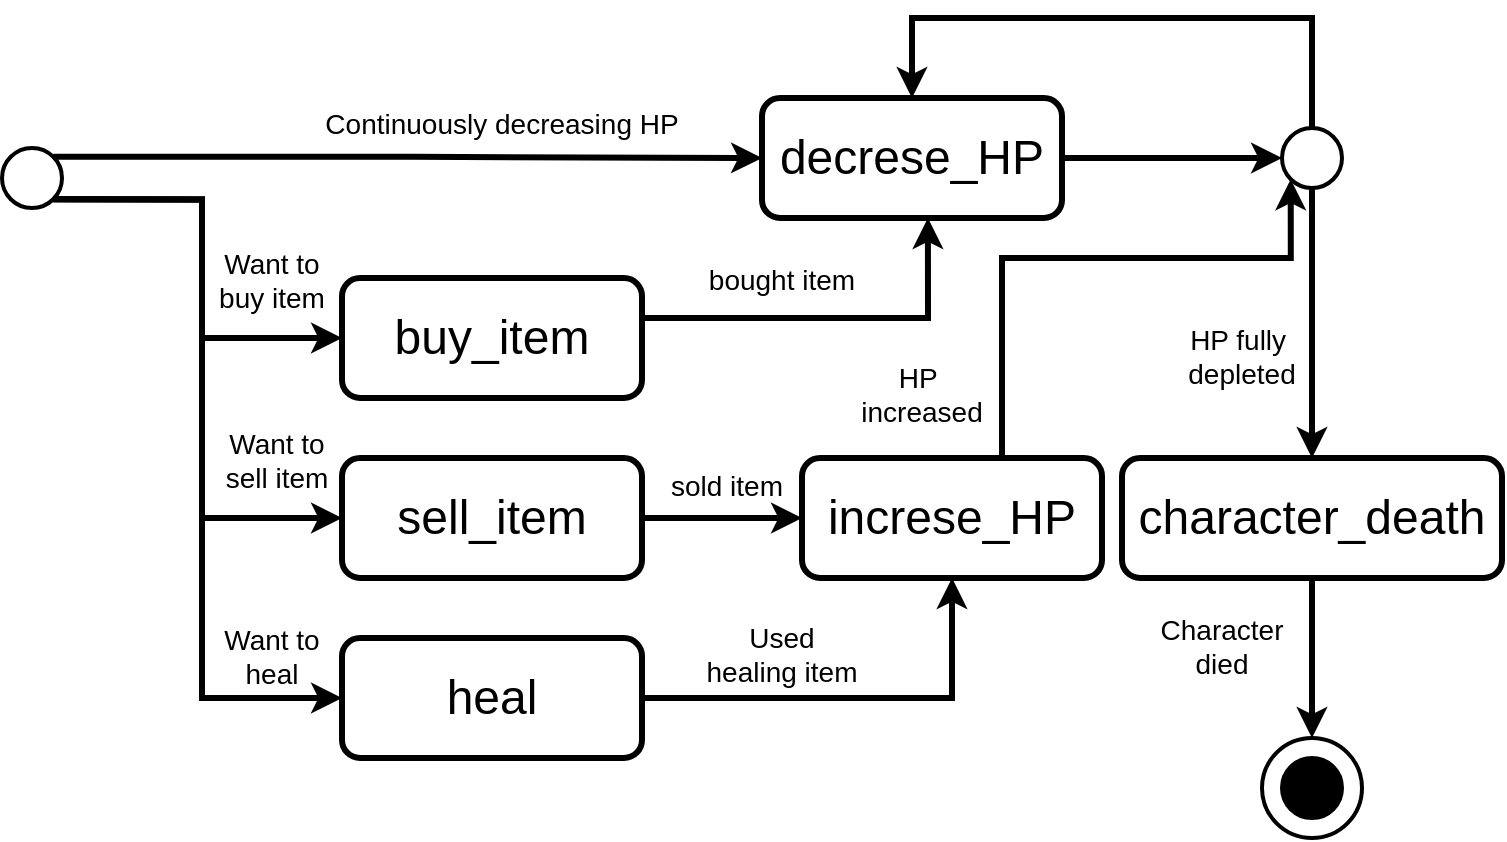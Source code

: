<mxfile version="17.0.0" type="github">
  <diagram id="ZRN7CmYmawFdVtozykcS" name="Page-1">
    <mxGraphModel dx="1422" dy="1805" grid="1" gridSize="10" guides="1" tooltips="1" connect="1" arrows="1" fold="1" page="1" pageScale="1" pageWidth="850" pageHeight="1100" math="0" shadow="0">
      <root>
        <mxCell id="0" />
        <mxCell id="1" parent="0" />
        <mxCell id="N--YdgX6oC7Mbpfn2w94-1" style="edgeStyle=orthogonalEdgeStyle;rounded=0;orthogonalLoop=1;jettySize=auto;html=1;exitX=0.855;exitY=0.145;exitDx=0;exitDy=0;exitPerimeter=0;entryX=0;entryY=0.5;entryDx=0;entryDy=0;fontSize=24;strokeWidth=3;" parent="1" source="N--YdgX6oC7Mbpfn2w94-3" target="N--YdgX6oC7Mbpfn2w94-7" edge="1">
          <mxGeometry relative="1" as="geometry" />
        </mxCell>
        <mxCell id="N--YdgX6oC7Mbpfn2w94-2" style="edgeStyle=orthogonalEdgeStyle;rounded=0;orthogonalLoop=1;jettySize=auto;html=1;exitX=0.855;exitY=0.855;exitDx=0;exitDy=0;exitPerimeter=0;fontSize=24;strokeWidth=3;entryX=0;entryY=0.5;entryDx=0;entryDy=0;" parent="1" source="N--YdgX6oC7Mbpfn2w94-3" target="bcmN86p39Nq4bRaHskO_-3" edge="1">
          <mxGeometry relative="1" as="geometry">
            <mxPoint x="260" y="90" as="targetPoint" />
          </mxGeometry>
        </mxCell>
        <mxCell id="N--YdgX6oC7Mbpfn2w94-3" value="" style="strokeWidth=2;html=1;shape=mxgraph.flowchart.start_2;whiteSpace=wrap;" parent="1" vertex="1">
          <mxGeometry x="10" y="35" width="30" height="30" as="geometry" />
        </mxCell>
        <mxCell id="N--YdgX6oC7Mbpfn2w94-4" value="" style="strokeWidth=2;html=1;shape=mxgraph.flowchart.start_2;whiteSpace=wrap;" parent="1" vertex="1">
          <mxGeometry x="640" y="330" width="50" height="50" as="geometry" />
        </mxCell>
        <mxCell id="N--YdgX6oC7Mbpfn2w94-5" value="" style="strokeWidth=2;html=1;shape=mxgraph.flowchart.start_2;whiteSpace=wrap;fillColor=#000000;" parent="1" vertex="1">
          <mxGeometry x="650" y="340" width="30" height="30" as="geometry" />
        </mxCell>
        <mxCell id="N--YdgX6oC7Mbpfn2w94-6" style="edgeStyle=orthogonalEdgeStyle;rounded=0;orthogonalLoop=1;jettySize=auto;html=1;exitX=1;exitY=0.5;exitDx=0;exitDy=0;entryX=0;entryY=0.5;entryDx=0;entryDy=0;fontSize=24;strokeWidth=3;entryPerimeter=0;" parent="1" source="N--YdgX6oC7Mbpfn2w94-7" target="N--YdgX6oC7Mbpfn2w94-16" edge="1">
          <mxGeometry relative="1" as="geometry">
            <mxPoint x="530" y="40" as="targetPoint" />
          </mxGeometry>
        </mxCell>
        <mxCell id="N--YdgX6oC7Mbpfn2w94-7" value="&lt;div&gt;&lt;span style=&quot;font-size: 24px&quot;&gt;decrese_HP&lt;/span&gt;&lt;/div&gt;" style="rounded=1;whiteSpace=wrap;html=1;fillColor=#FFFFFF;strokeWidth=3;" parent="1" vertex="1">
          <mxGeometry x="390" y="10" width="150" height="60" as="geometry" />
        </mxCell>
        <mxCell id="bcmN86p39Nq4bRaHskO_-1" style="edgeStyle=orthogonalEdgeStyle;rounded=0;orthogonalLoop=1;jettySize=auto;html=1;entryX=0.5;entryY=0;entryDx=0;entryDy=0;strokeWidth=3;exitX=0.5;exitY=0.167;exitDx=0;exitDy=0;exitPerimeter=0;" parent="1" source="N--YdgX6oC7Mbpfn2w94-16" target="N--YdgX6oC7Mbpfn2w94-7" edge="1">
          <mxGeometry relative="1" as="geometry">
            <Array as="points">
              <mxPoint x="665" y="-30" />
              <mxPoint x="465" y="-30" />
            </Array>
          </mxGeometry>
        </mxCell>
        <mxCell id="bcmN86p39Nq4bRaHskO_-10" style="edgeStyle=orthogonalEdgeStyle;rounded=0;orthogonalLoop=1;jettySize=auto;html=1;entryX=0.5;entryY=0;entryDx=0;entryDy=0;strokeWidth=3;" parent="1" source="N--YdgX6oC7Mbpfn2w94-16" target="bcmN86p39Nq4bRaHskO_-9" edge="1">
          <mxGeometry relative="1" as="geometry" />
        </mxCell>
        <mxCell id="N--YdgX6oC7Mbpfn2w94-16" value="" style="strokeWidth=2;html=1;shape=mxgraph.flowchart.start_2;whiteSpace=wrap;" parent="1" vertex="1">
          <mxGeometry x="650" y="25" width="30" height="30" as="geometry" />
        </mxCell>
        <mxCell id="bcmN86p39Nq4bRaHskO_-8" style="edgeStyle=orthogonalEdgeStyle;rounded=0;orthogonalLoop=1;jettySize=auto;html=1;entryX=0.553;entryY=1;entryDx=0;entryDy=0;entryPerimeter=0;strokeWidth=3;" parent="1" source="bcmN86p39Nq4bRaHskO_-3" target="N--YdgX6oC7Mbpfn2w94-7" edge="1">
          <mxGeometry relative="1" as="geometry">
            <Array as="points">
              <mxPoint x="473" y="120" />
            </Array>
          </mxGeometry>
        </mxCell>
        <mxCell id="bcmN86p39Nq4bRaHskO_-3" value="&lt;span style=&quot;font-size: 24px&quot;&gt;buy_item&lt;/span&gt;" style="rounded=1;whiteSpace=wrap;html=1;fillColor=#FFFFFF;strokeWidth=3;" parent="1" vertex="1">
          <mxGeometry x="180" y="100" width="150" height="60" as="geometry" />
        </mxCell>
        <mxCell id="bcmN86p39Nq4bRaHskO_-18" style="edgeStyle=orthogonalEdgeStyle;rounded=0;orthogonalLoop=1;jettySize=auto;html=1;entryX=0;entryY=0.5;entryDx=0;entryDy=0;strokeWidth=3;" parent="1" source="bcmN86p39Nq4bRaHskO_-4" target="bcmN86p39Nq4bRaHskO_-16" edge="1">
          <mxGeometry relative="1" as="geometry" />
        </mxCell>
        <mxCell id="bcmN86p39Nq4bRaHskO_-4" value="&lt;span style=&quot;font-size: 24px&quot;&gt;sell_item&lt;/span&gt;" style="rounded=1;whiteSpace=wrap;html=1;fillColor=#FFFFFF;strokeWidth=3;" parent="1" vertex="1">
          <mxGeometry x="180" y="190" width="150" height="60" as="geometry" />
        </mxCell>
        <mxCell id="bcmN86p39Nq4bRaHskO_-6" style="edgeStyle=orthogonalEdgeStyle;rounded=0;orthogonalLoop=1;jettySize=auto;html=1;exitX=0.855;exitY=0.855;exitDx=0;exitDy=0;exitPerimeter=0;fontSize=24;strokeWidth=3;entryX=0;entryY=0.5;entryDx=0;entryDy=0;" parent="1" source="N--YdgX6oC7Mbpfn2w94-3" target="bcmN86p39Nq4bRaHskO_-4" edge="1">
          <mxGeometry relative="1" as="geometry">
            <mxPoint x="70" y="170" as="sourcePoint" />
            <mxPoint x="214.35" y="239.35" as="targetPoint" />
            <Array as="points">
              <mxPoint x="110" y="61" />
              <mxPoint x="110" y="220" />
            </Array>
          </mxGeometry>
        </mxCell>
        <mxCell id="bcmN86p39Nq4bRaHskO_-11" style="edgeStyle=orthogonalEdgeStyle;rounded=0;orthogonalLoop=1;jettySize=auto;html=1;entryX=0.5;entryY=0;entryDx=0;entryDy=0;entryPerimeter=0;strokeWidth=3;" parent="1" source="bcmN86p39Nq4bRaHskO_-9" target="N--YdgX6oC7Mbpfn2w94-4" edge="1">
          <mxGeometry relative="1" as="geometry" />
        </mxCell>
        <mxCell id="bcmN86p39Nq4bRaHskO_-9" value="&lt;span style=&quot;font-size: 24px&quot;&gt;character_death&lt;/span&gt;" style="rounded=1;whiteSpace=wrap;html=1;fillColor=#FFFFFF;strokeWidth=3;" parent="1" vertex="1">
          <mxGeometry x="570" y="190" width="190" height="60" as="geometry" />
        </mxCell>
        <mxCell id="bcmN86p39Nq4bRaHskO_-17" style="edgeStyle=orthogonalEdgeStyle;rounded=0;orthogonalLoop=1;jettySize=auto;html=1;entryX=0.5;entryY=1;entryDx=0;entryDy=0;strokeWidth=3;" parent="1" source="bcmN86p39Nq4bRaHskO_-12" target="bcmN86p39Nq4bRaHskO_-16" edge="1">
          <mxGeometry relative="1" as="geometry" />
        </mxCell>
        <mxCell id="bcmN86p39Nq4bRaHskO_-12" value="&lt;span style=&quot;font-size: 24px&quot;&gt;heal&lt;/span&gt;" style="rounded=1;whiteSpace=wrap;html=1;fillColor=#FFFFFF;strokeWidth=3;" parent="1" vertex="1">
          <mxGeometry x="180" y="280" width="150" height="60" as="geometry" />
        </mxCell>
        <mxCell id="bcmN86p39Nq4bRaHskO_-15" style="edgeStyle=orthogonalEdgeStyle;rounded=0;orthogonalLoop=1;jettySize=auto;html=1;exitX=0.855;exitY=0.855;exitDx=0;exitDy=0;exitPerimeter=0;fontSize=24;strokeWidth=3;entryX=0;entryY=0.5;entryDx=0;entryDy=0;" parent="1" source="N--YdgX6oC7Mbpfn2w94-3" target="bcmN86p39Nq4bRaHskO_-12" edge="1">
          <mxGeometry relative="1" as="geometry">
            <mxPoint x="90" y="290" as="sourcePoint" />
            <mxPoint x="234.35" y="449.35" as="targetPoint" />
            <Array as="points">
              <mxPoint x="110" y="61" />
              <mxPoint x="110" y="310" />
            </Array>
          </mxGeometry>
        </mxCell>
        <mxCell id="bcmN86p39Nq4bRaHskO_-20" style="edgeStyle=orthogonalEdgeStyle;rounded=0;orthogonalLoop=1;jettySize=auto;html=1;entryX=0.145;entryY=0.855;entryDx=0;entryDy=0;entryPerimeter=0;strokeWidth=3;" parent="1" source="bcmN86p39Nq4bRaHskO_-16" target="N--YdgX6oC7Mbpfn2w94-16" edge="1">
          <mxGeometry relative="1" as="geometry">
            <Array as="points">
              <mxPoint x="510" y="90" />
              <mxPoint x="654" y="90" />
            </Array>
          </mxGeometry>
        </mxCell>
        <mxCell id="bcmN86p39Nq4bRaHskO_-16" value="&lt;div&gt;&lt;span style=&quot;font-size: 24px&quot;&gt;increse_HP&lt;/span&gt;&lt;/div&gt;" style="rounded=1;whiteSpace=wrap;html=1;fillColor=#FFFFFF;strokeWidth=3;" parent="1" vertex="1">
          <mxGeometry x="410" y="190" width="150" height="60" as="geometry" />
        </mxCell>
        <mxCell id="pg5D6NtmL3ZLwmThI1Kp-1" value="&lt;span style=&quot;font-size: 14px&quot;&gt;Continuously decreasing&amp;nbsp;HP&lt;/span&gt;" style="text;html=1;strokeColor=none;fillColor=none;align=center;verticalAlign=middle;whiteSpace=wrap;rounded=0;" vertex="1" parent="1">
          <mxGeometry x="170" y="10" width="180" height="25" as="geometry" />
        </mxCell>
        <mxCell id="pg5D6NtmL3ZLwmThI1Kp-2" value="&lt;span style=&quot;font-size: 14px&quot;&gt;HP fully&amp;nbsp;&lt;br&gt;&lt;/span&gt;&lt;span style=&quot;font-size: 14px&quot;&gt;depleted&lt;/span&gt;" style="text;html=1;strokeColor=none;fillColor=none;align=center;verticalAlign=middle;whiteSpace=wrap;rounded=0;" vertex="1" parent="1">
          <mxGeometry x="600" y="113.75" width="60" height="50" as="geometry" />
        </mxCell>
        <mxCell id="pg5D6NtmL3ZLwmThI1Kp-3" value="&lt;span style=&quot;font-size: 14px&quot;&gt;Character died&lt;/span&gt;" style="text;html=1;strokeColor=none;fillColor=none;align=center;verticalAlign=middle;whiteSpace=wrap;rounded=0;" vertex="1" parent="1">
          <mxGeometry x="580" y="262.5" width="80" height="43.75" as="geometry" />
        </mxCell>
        <mxCell id="pg5D6NtmL3ZLwmThI1Kp-4" value="&lt;span style=&quot;font-size: 14px&quot;&gt;Want to heal&lt;/span&gt;" style="text;html=1;strokeColor=none;fillColor=none;align=center;verticalAlign=middle;whiteSpace=wrap;rounded=0;" vertex="1" parent="1">
          <mxGeometry x="120" y="262.5" width="50" height="52.5" as="geometry" />
        </mxCell>
        <mxCell id="pg5D6NtmL3ZLwmThI1Kp-5" value="&lt;span style=&quot;font-size: 14px&quot;&gt;Used healing item&lt;/span&gt;" style="text;html=1;strokeColor=none;fillColor=none;align=center;verticalAlign=middle;whiteSpace=wrap;rounded=0;" vertex="1" parent="1">
          <mxGeometry x="360" y="260" width="80" height="55" as="geometry" />
        </mxCell>
        <mxCell id="pg5D6NtmL3ZLwmThI1Kp-6" value="&lt;span style=&quot;font-size: 14px&quot;&gt;Want to sell item&lt;/span&gt;" style="text;html=1;strokeColor=none;fillColor=none;align=center;verticalAlign=middle;whiteSpace=wrap;rounded=0;" vertex="1" parent="1">
          <mxGeometry x="120" y="160" width="55" height="62.5" as="geometry" />
        </mxCell>
        <mxCell id="pg5D6NtmL3ZLwmThI1Kp-7" value="&lt;span style=&quot;font-size: 14px&quot;&gt;Want to buy item&lt;/span&gt;" style="text;html=1;strokeColor=none;fillColor=none;align=center;verticalAlign=middle;whiteSpace=wrap;rounded=0;" vertex="1" parent="1">
          <mxGeometry x="115" y="70" width="60" height="62.5" as="geometry" />
        </mxCell>
        <mxCell id="pg5D6NtmL3ZLwmThI1Kp-8" value="&lt;span style=&quot;font-size: 14px&quot;&gt;bought item&lt;/span&gt;" style="text;html=1;strokeColor=none;fillColor=none;align=center;verticalAlign=middle;whiteSpace=wrap;rounded=0;" vertex="1" parent="1">
          <mxGeometry x="355" y="88.75" width="90" height="25" as="geometry" />
        </mxCell>
        <mxCell id="pg5D6NtmL3ZLwmThI1Kp-9" value="&lt;span style=&quot;font-size: 14px&quot;&gt;sold item&lt;/span&gt;" style="text;html=1;strokeColor=none;fillColor=none;align=center;verticalAlign=middle;whiteSpace=wrap;rounded=0;" vertex="1" parent="1">
          <mxGeometry x="340" y="190" width="65" height="27.5" as="geometry" />
        </mxCell>
        <mxCell id="pg5D6NtmL3ZLwmThI1Kp-11" value="&lt;span style=&quot;font-size: 14px&quot;&gt;HP&amp;nbsp;&lt;br&gt;&lt;/span&gt;&lt;span style=&quot;font-size: 14px&quot;&gt;increased&lt;/span&gt;" style="text;html=1;strokeColor=none;fillColor=none;align=center;verticalAlign=middle;whiteSpace=wrap;rounded=0;" vertex="1" parent="1">
          <mxGeometry x="440" y="132.5" width="60" height="50" as="geometry" />
        </mxCell>
      </root>
    </mxGraphModel>
  </diagram>
</mxfile>
